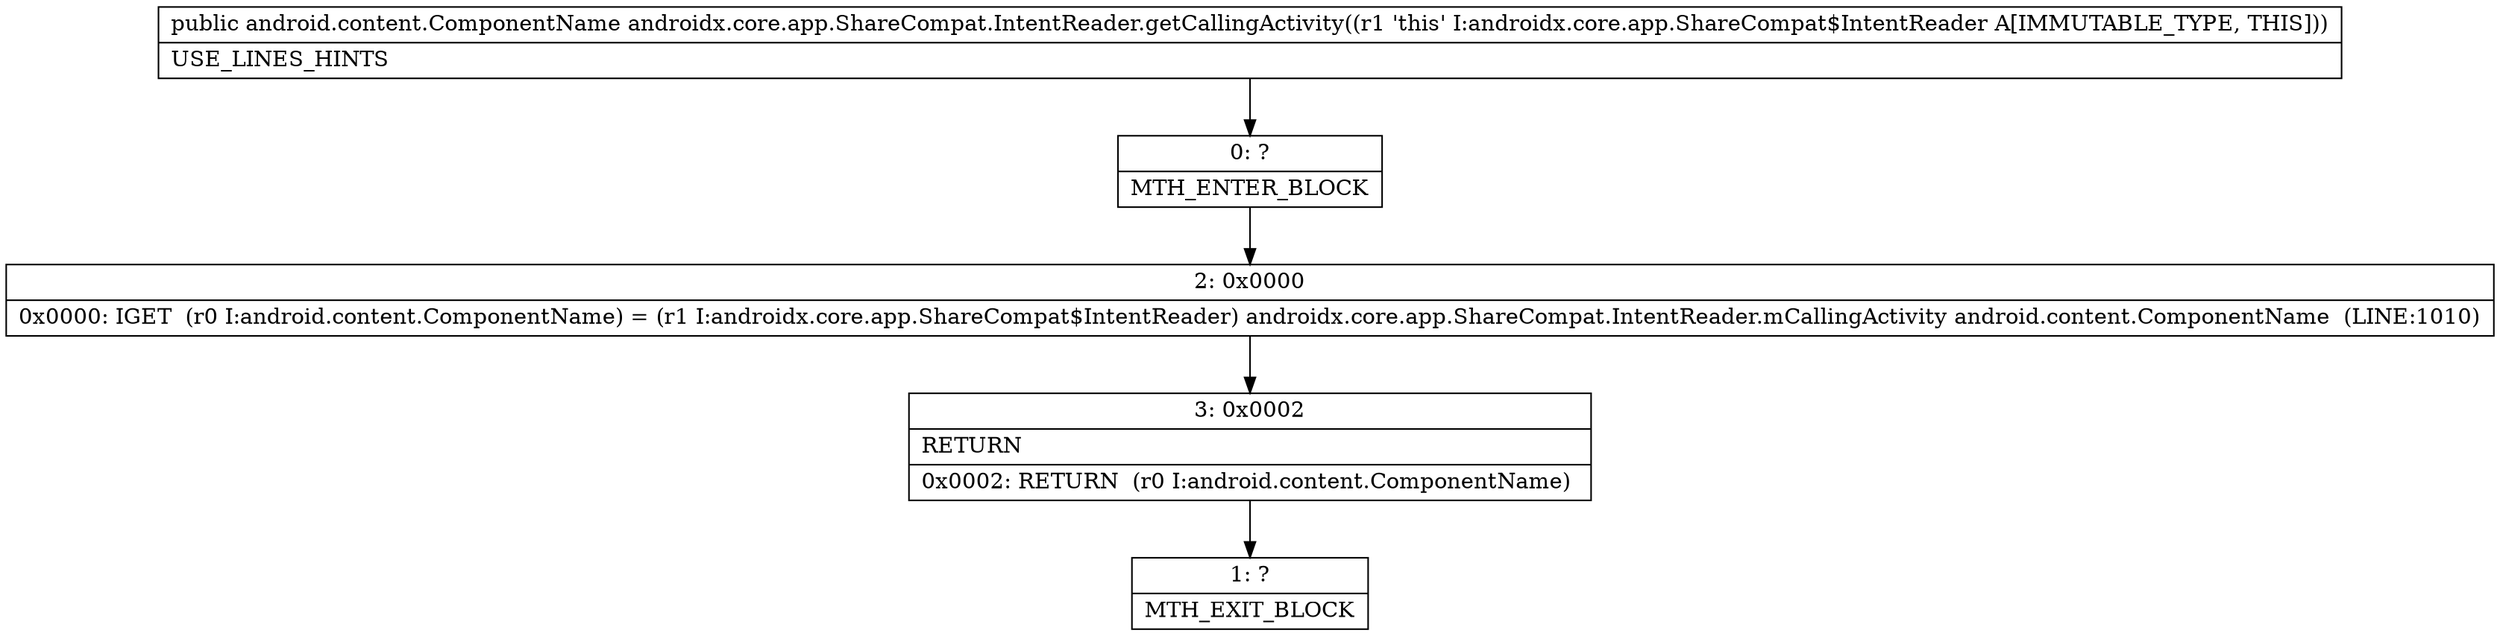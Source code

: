 digraph "CFG forandroidx.core.app.ShareCompat.IntentReader.getCallingActivity()Landroid\/content\/ComponentName;" {
Node_0 [shape=record,label="{0\:\ ?|MTH_ENTER_BLOCK\l}"];
Node_2 [shape=record,label="{2\:\ 0x0000|0x0000: IGET  (r0 I:android.content.ComponentName) = (r1 I:androidx.core.app.ShareCompat$IntentReader) androidx.core.app.ShareCompat.IntentReader.mCallingActivity android.content.ComponentName  (LINE:1010)\l}"];
Node_3 [shape=record,label="{3\:\ 0x0002|RETURN\l|0x0002: RETURN  (r0 I:android.content.ComponentName) \l}"];
Node_1 [shape=record,label="{1\:\ ?|MTH_EXIT_BLOCK\l}"];
MethodNode[shape=record,label="{public android.content.ComponentName androidx.core.app.ShareCompat.IntentReader.getCallingActivity((r1 'this' I:androidx.core.app.ShareCompat$IntentReader A[IMMUTABLE_TYPE, THIS]))  | USE_LINES_HINTS\l}"];
MethodNode -> Node_0;Node_0 -> Node_2;
Node_2 -> Node_3;
Node_3 -> Node_1;
}

